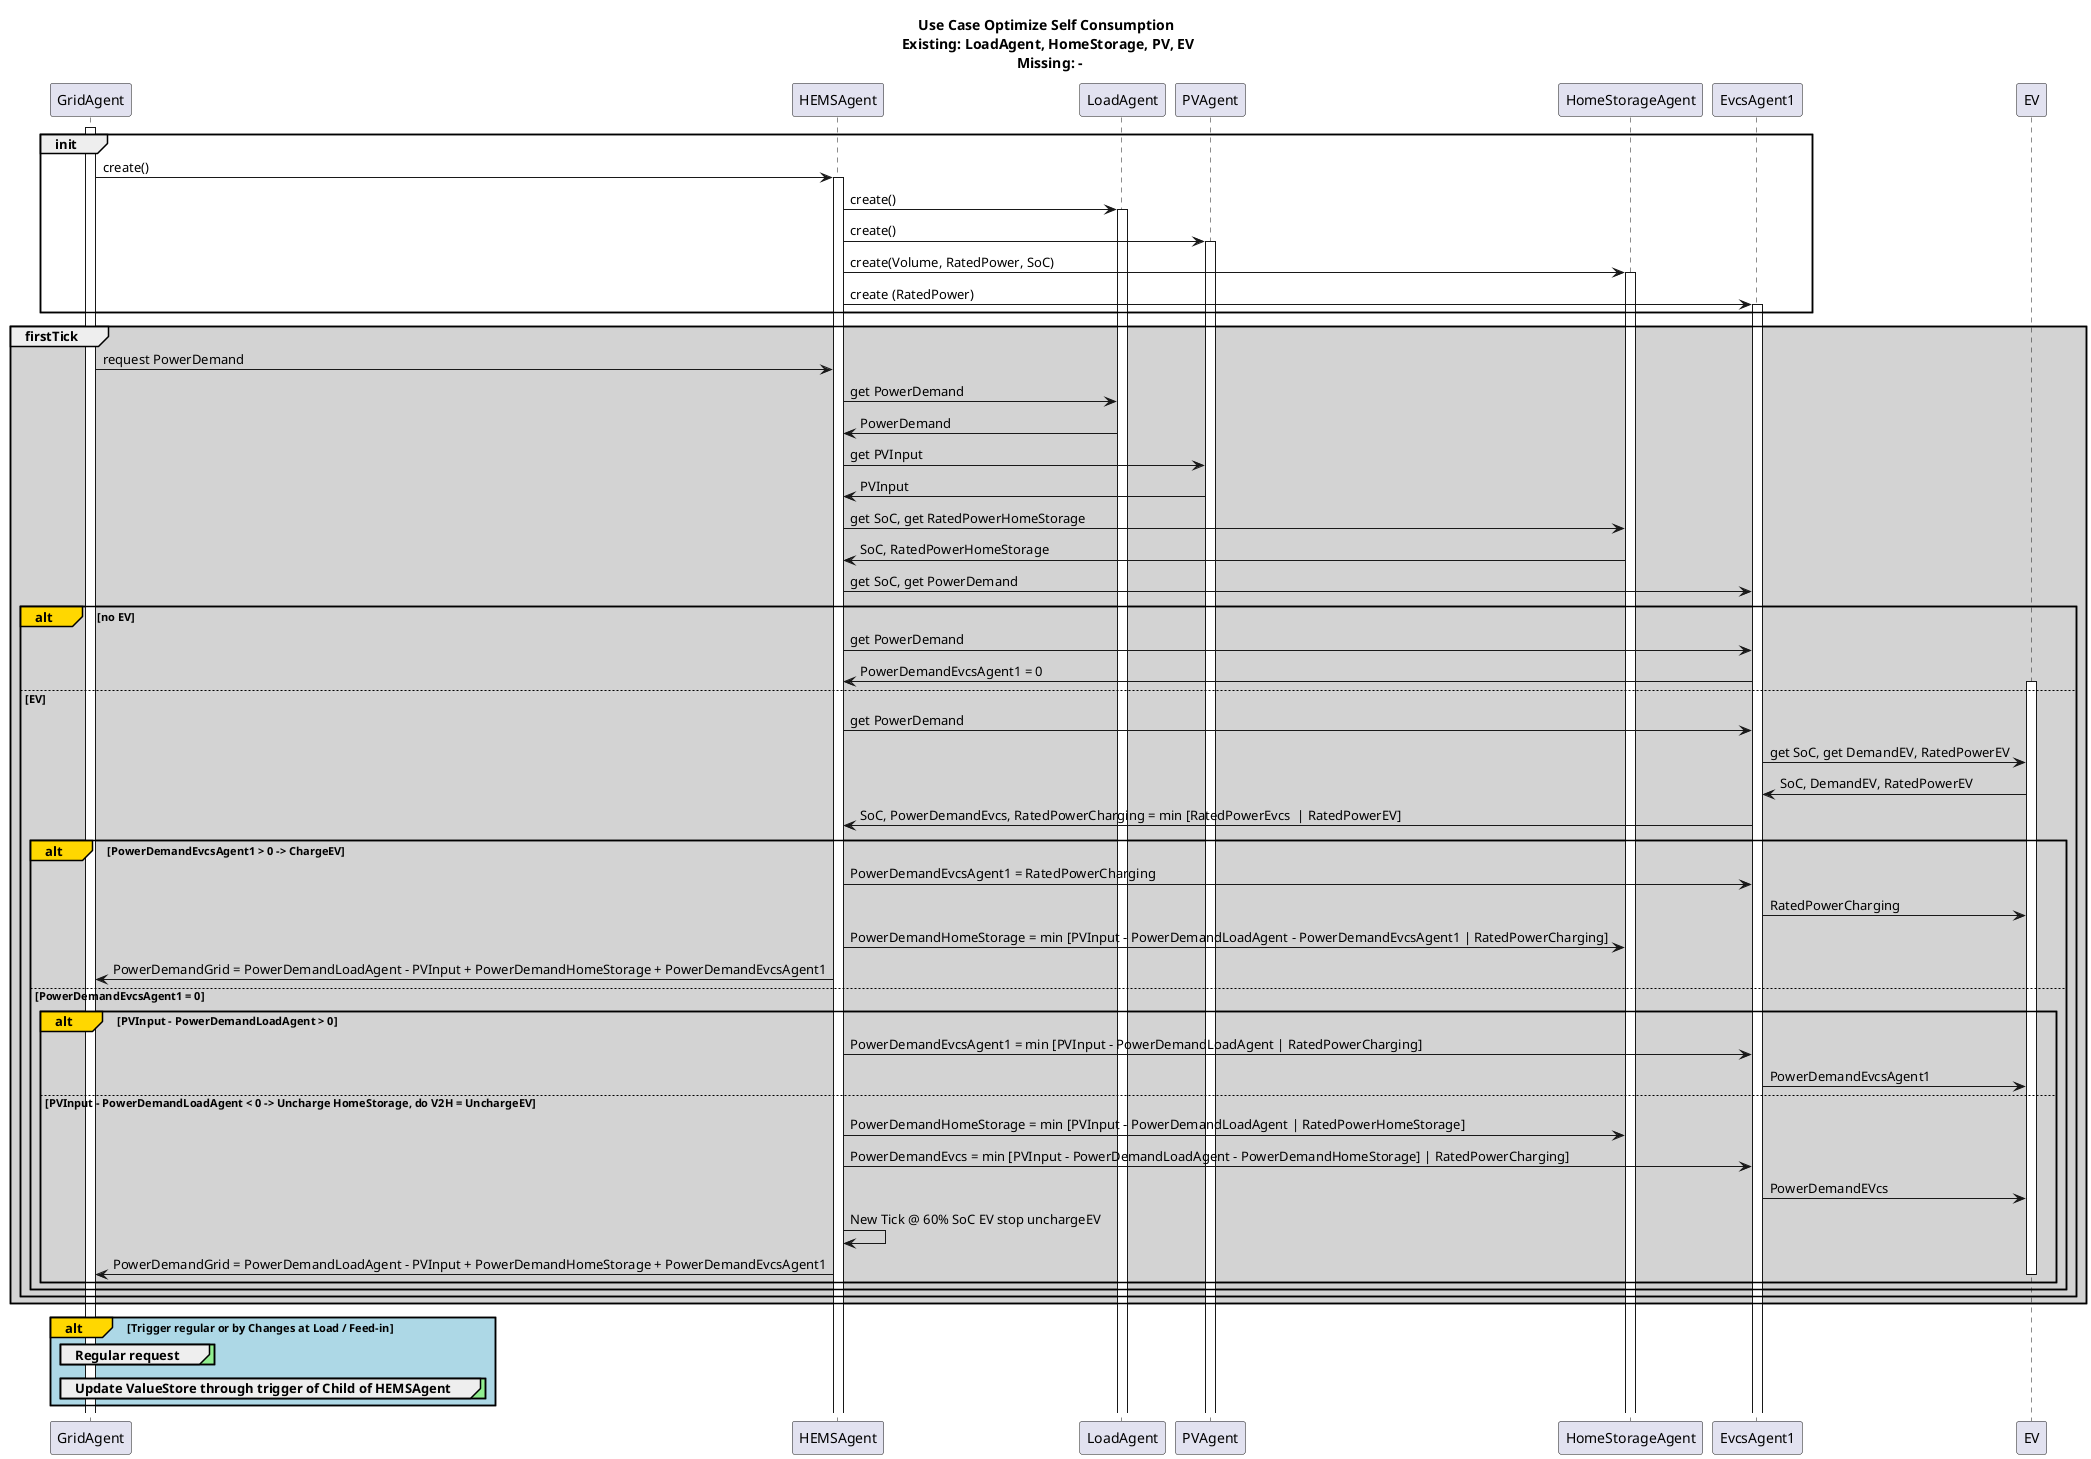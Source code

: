 @startuml
title Use Case Optimize Self Consumption \n Existing: LoadAgent, HomeStorage, PV, EV \n Missing: -
participant GridAgent
participant HEMSAgent
participant LoadAgent
participant PVAgent
participant HomeStorageAgent
participant EvcsAgent1
participant EV
/'group to be discussed
    HEMSAgent -> HEMSAgent: a. Charge EV before HomeStorage \n b. first HomeStorage then EV \n c. both at same time?
        end '/
group init
    activate GridAgent
    GridAgent -> HEMSAgent: create()
    activate HEMSAgent
    HEMSAgent -> LoadAgent: create()
    activate LoadAgent
    HEMSAgent -> PVAgent: create()
    activate PVAgent
    HEMSAgent -> HomeStorageAgent: create(Volume, RatedPower, SoC)
    activate HomeStorageAgent
    HEMSAgent -> EvcsAgent1: create (RatedPower)
    activate EvcsAgent1
    end
group #LightGrey firstTick
    GridAgent -> HEMSAgent: request PowerDemand
    HEMSAgent -> LoadAgent: get PowerDemand
    LoadAgent -> HEMSAgent: PowerDemand
    HEMSAgent -> PVAgent: get PVInput
    PVAgent -> HEMSAgent: PVInput
    HEMSAgent -> HomeStorageAgent: get SoC, get RatedPowerHomeStorage
    HomeStorageAgent -> HEMSAgent:  SoC, RatedPowerHomeStorage
    HEMSAgent -> EvcsAgent1: get SoC, get PowerDemand
    alt#Gold no EV
    HEMSAgent -> EvcsAgent1: get PowerDemand
    EvcsAgent1 -> HEMSAgent: PowerDemandEvcsAgent1 = 0
    else EV
    activate EV
        HEMSAgent -> EvcsAgent1: get PowerDemand
        EvcsAgent1 -> EV: get SoC, get DemandEV, RatedPowerEV
        EV -> EvcsAgent1: SoC, DemandEV, RatedPowerEV
        EvcsAgent1 -> HEMSAgent: SoC, PowerDemandEvcs, RatedPowerCharging = min [RatedPowerEvcs  | RatedPowerEV]
        /' If there is Demand of the EV to be charged, this will be fulfilled at max Power
        '/
        alt#Gold PowerDemandEvcsAgent1 > 0 -> ChargeEV
            HEMSAgent -> EvcsAgent1: PowerDemandEvcsAgent1 = RatedPowerCharging
            EvcsAgent1 -> EV: RatedPowerCharging
            HEMSAgent -> HomeStorageAgent: PowerDemandHomeStorage = min [PVInput - PowerDemandLoadAgent - PowerDemandEvcsAgent1 | RatedPowerCharging]
            HEMSAgent -> GridAgent: PowerDemandGrid = PowerDemandLoadAgent - PVInput + PowerDemandHomeStorage + PowerDemandEvcsAgent1
        /' If there is NO Demand of the EV to be charged,
            if there is more PV then Demand of LoadAgent, EV will be charged with min of PV - DemandLoadAgent or with RatedPowerCharging (Delta to Homestorage or then Feed-in )
            if there is less PV then Demand of LoadAgent, HomeStorage will be uncharged, if this isn't enough to avoid taking power from Grid, EV will be uncharged till SoC !=< 60%
            '/
        else PowerDemandEvcsAgent1 = 0
            alt#Gold PVInput - PowerDemandLoadAgent > 0 /' Soc !< 1 '/
            HEMSAgent -> EvcsAgent1: PowerDemandEvcsAgent1 = min [PVInput - PowerDemandLoadAgent | RatedPowerCharging]
            EvcsAgent1 -> EV: PowerDemandEvcsAgent1
            else PVInput - PowerDemandLoadAgent < 0 -> Uncharge HomeStorage, do V2H = UnchargeEV /' SoC !> 60 '/
            HEMSAgent -> HomeStorageAgent: PowerDemandHomeStorage = min [PVInput - PowerDemandLoadAgent | RatedPowerHomeStorage] /'TODO it's not minimum should be Minimum of Absolute Value, but preserve the direction of energy flow '/
            HEMSAgent -> EvcsAgent1: PowerDemandEvcs = min [PVInput - PowerDemandLoadAgent - PowerDemandHomeStorage] | RatedPowerCharging]
            EvcsAgent1 -> EV: PowerDemandEVcs
            HEMSAgent -> HEMSAgent: New Tick @ 60% SoC EV stop unchargeEV
            HEMSAgent -> GridAgent: PowerDemandGrid = PowerDemandLoadAgent - PVInput + PowerDemandHomeStorage + PowerDemandEvcsAgent1
            deactivate EV
            end
        end
    end
    end


alt#Gold #LightBlue Trigger regular or by Changes at Load / Feed-in
    group #LightGreen Regular request
    end
    group #LightGreen Update ValueStore through trigger of Child of HEMSAgent
    end
end
@enduml



